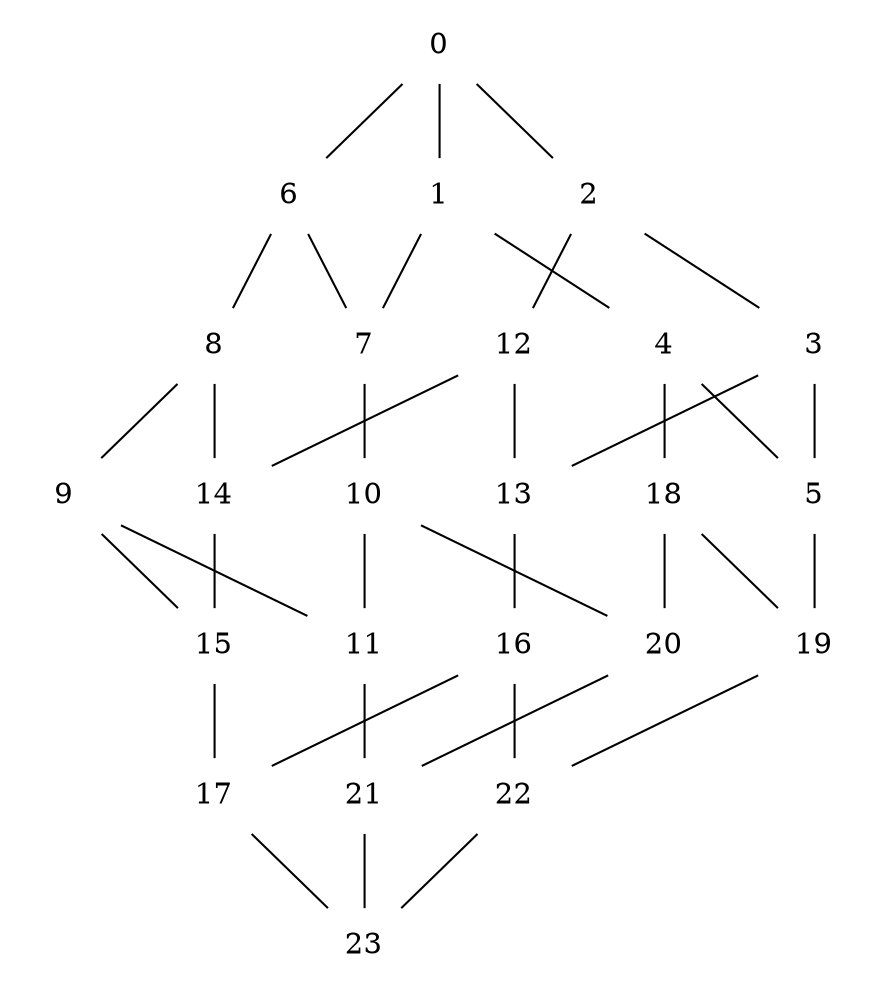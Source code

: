 graph G {
  // Complete Cayley graph B_2
  node [shape=plaintext];
  0 -- 1;
  0 -- 2;
  0 -- 6;
  1 -- 4;
  1 -- 7;
  2 -- 3;
  2 -- 12;
  3 -- 5;
  3 -- 13;
  4 -- 5;
  4 -- 18;
  5 -- 19;
  6 -- 7;
  6 -- 8;
  7 -- 10;
  8 -- 9;
  8 -- 14;
  9 -- 11;
  9 -- 15;
  10 -- 11;
  10 -- 20;
  11 -- 21;
  12 -- 13;
  12 -- 14;
  13 -- 16;
  14 -- 15;
  15 -- 17;
  16 -- 17;
  16 -- 22;
  17 -- 23;
  18 -- 19;
  18 -- 20;
  19 -- 22;
  20 -- 21;
  21 -- 23;
  22 -- 23;
}
